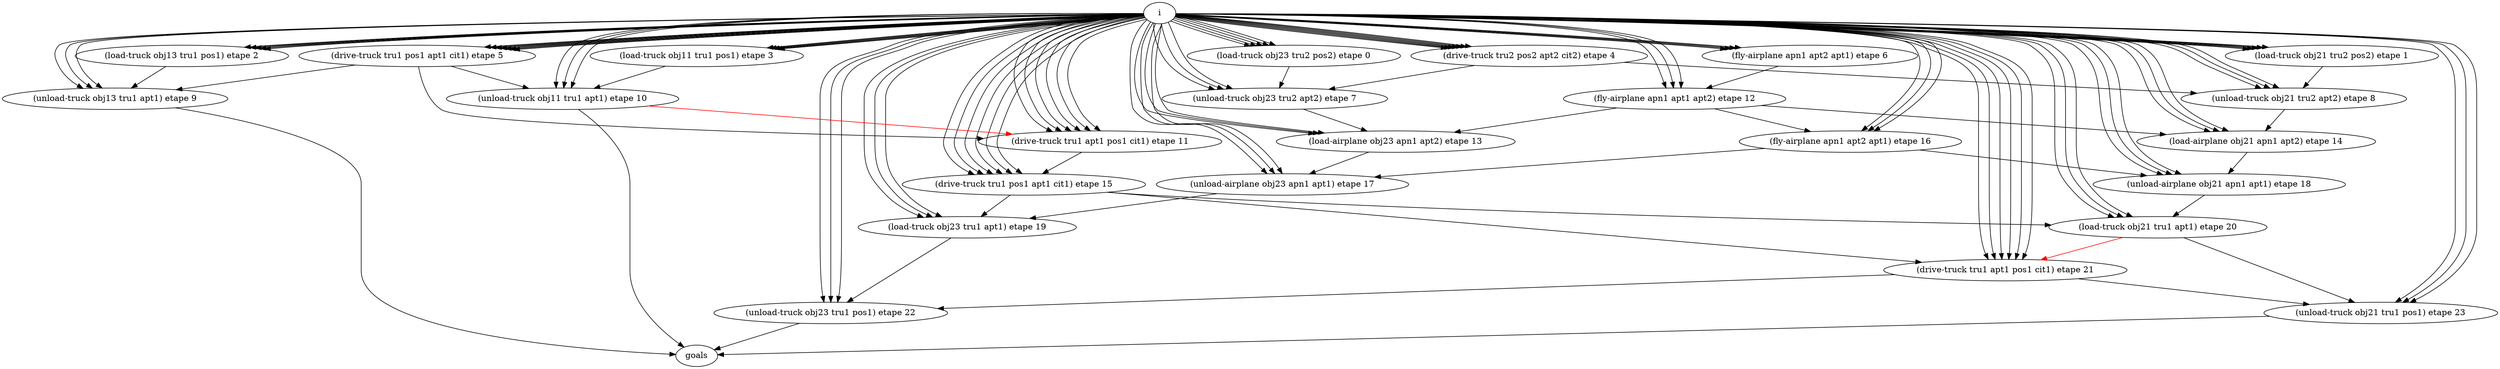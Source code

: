 digraph D { 
" i " -> "(load-truck obj23 tru2 pos2) etape 0";
" i " -> "(load-truck obj23 tru2 pos2) etape 0";
" i " -> "(load-truck obj23 tru2 pos2) etape 0";
" i " -> "(load-truck obj23 tru2 pos2) etape 0";
" i " -> "(load-truck obj23 tru2 pos2) etape 0";
" i " -> "(load-truck obj21 tru2 pos2) etape 1";
" i " -> "(load-truck obj21 tru2 pos2) etape 1";
" i " -> "(load-truck obj21 tru2 pos2) etape 1";
" i " -> "(load-truck obj21 tru2 pos2) etape 1";
" i " -> "(load-truck obj21 tru2 pos2) etape 1";
" i " -> "(load-truck obj13 tru1 pos1) etape 2";
" i " -> "(load-truck obj13 tru1 pos1) etape 2";
" i " -> "(load-truck obj13 tru1 pos1) etape 2";
" i " -> "(load-truck obj13 tru1 pos1) etape 2";
" i " -> "(load-truck obj13 tru1 pos1) etape 2";
" i " -> "(load-truck obj11 tru1 pos1) etape 3";
" i " -> "(load-truck obj11 tru1 pos1) etape 3";
" i " -> "(load-truck obj11 tru1 pos1) etape 3";
" i " -> "(load-truck obj11 tru1 pos1) etape 3";
" i " -> "(load-truck obj11 tru1 pos1) etape 3";
" i " -> "(drive-truck tru2 pos2 apt2 cit2) etape 4";
" i " -> "(drive-truck tru2 pos2 apt2 cit2) etape 4";
" i " -> "(drive-truck tru2 pos2 apt2 cit2) etape 4";
" i " -> "(drive-truck tru2 pos2 apt2 cit2) etape 4";
" i " -> "(drive-truck tru2 pos2 apt2 cit2) etape 4";
" i " -> "(drive-truck tru2 pos2 apt2 cit2) etape 4";
" i " -> "(drive-truck tru2 pos2 apt2 cit2) etape 4";
" i " -> "(drive-truck tru1 pos1 apt1 cit1) etape 5";
" i " -> "(drive-truck tru1 pos1 apt1 cit1) etape 5";
" i " -> "(drive-truck tru1 pos1 apt1 cit1) etape 5";
" i " -> "(drive-truck tru1 pos1 apt1 cit1) etape 5";
" i " -> "(drive-truck tru1 pos1 apt1 cit1) etape 5";
" i " -> "(drive-truck tru1 pos1 apt1 cit1) etape 5";
" i " -> "(drive-truck tru1 pos1 apt1 cit1) etape 5";
" i " -> "(fly-airplane apn1 apt2 apt1) etape 6";
" i " -> "(fly-airplane apn1 apt2 apt1) etape 6";
" i " -> "(fly-airplane apn1 apt2 apt1) etape 6";
" i " -> "(fly-airplane apn1 apt2 apt1) etape 6";
" i " -> "(unload-truck obj23 tru2 apt2) etape 7";
" i " -> "(unload-truck obj23 tru2 apt2) etape 7";
" i " -> "(unload-truck obj23 tru2 apt2) etape 7";
"(drive-truck tru2 pos2 apt2 cit2) etape 4" -> "(unload-truck obj23 tru2 apt2) etape 7";
"(load-truck obj23 tru2 pos2) etape 0" -> "(unload-truck obj23 tru2 apt2) etape 7";
" i " -> "(unload-truck obj21 tru2 apt2) etape 8";
" i " -> "(unload-truck obj21 tru2 apt2) etape 8";
" i " -> "(unload-truck obj21 tru2 apt2) etape 8";
"(drive-truck tru2 pos2 apt2 cit2) etape 4" -> "(unload-truck obj21 tru2 apt2) etape 8";
"(load-truck obj21 tru2 pos2) etape 1" -> "(unload-truck obj21 tru2 apt2) etape 8";
" i " -> "(unload-truck obj13 tru1 apt1) etape 9";
" i " -> "(unload-truck obj13 tru1 apt1) etape 9";
" i " -> "(unload-truck obj13 tru1 apt1) etape 9";
"(drive-truck tru1 pos1 apt1 cit1) etape 5" -> "(unload-truck obj13 tru1 apt1) etape 9";
"(load-truck obj13 tru1 pos1) etape 2" -> "(unload-truck obj13 tru1 apt1) etape 9";
" i " -> "(unload-truck obj11 tru1 apt1) etape 10";
" i " -> "(unload-truck obj11 tru1 apt1) etape 10";
" i " -> "(unload-truck obj11 tru1 apt1) etape 10";
"(drive-truck tru1 pos1 apt1 cit1) etape 5" -> "(unload-truck obj11 tru1 apt1) etape 10";
"(load-truck obj11 tru1 pos1) etape 3" -> "(unload-truck obj11 tru1 apt1) etape 10";
" i " -> "(drive-truck tru1 apt1 pos1 cit1) etape 11";
" i " -> "(drive-truck tru1 apt1 pos1 cit1) etape 11";
" i " -> "(drive-truck tru1 apt1 pos1 cit1) etape 11";
" i " -> "(drive-truck tru1 apt1 pos1 cit1) etape 11";
" i " -> "(drive-truck tru1 apt1 pos1 cit1) etape 11";
" i " -> "(drive-truck tru1 apt1 pos1 cit1) etape 11";
"(drive-truck tru1 pos1 apt1 cit1) etape 5" -> "(drive-truck tru1 apt1 pos1 cit1) etape 11";
" i " -> "(fly-airplane apn1 apt1 apt2) etape 12";
" i " -> "(fly-airplane apn1 apt1 apt2) etape 12";
" i " -> "(fly-airplane apn1 apt1 apt2) etape 12";
"(fly-airplane apn1 apt2 apt1) etape 6" -> "(fly-airplane apn1 apt1 apt2) etape 12";
" i " -> "(load-airplane obj23 apn1 apt2) etape 13";
" i " -> "(load-airplane obj23 apn1 apt2) etape 13";
" i " -> "(load-airplane obj23 apn1 apt2) etape 13";
"(fly-airplane apn1 apt1 apt2) etape 12" -> "(load-airplane obj23 apn1 apt2) etape 13";
"(unload-truck obj23 tru2 apt2) etape 7" -> "(load-airplane obj23 apn1 apt2) etape 13";
" i " -> "(load-airplane obj21 apn1 apt2) etape 14";
" i " -> "(load-airplane obj21 apn1 apt2) etape 14";
" i " -> "(load-airplane obj21 apn1 apt2) etape 14";
"(fly-airplane apn1 apt1 apt2) etape 12" -> "(load-airplane obj21 apn1 apt2) etape 14";
"(unload-truck obj21 tru2 apt2) etape 8" -> "(load-airplane obj21 apn1 apt2) etape 14";
" i " -> "(drive-truck tru1 pos1 apt1 cit1) etape 15";
" i " -> "(drive-truck tru1 pos1 apt1 cit1) etape 15";
" i " -> "(drive-truck tru1 pos1 apt1 cit1) etape 15";
" i " -> "(drive-truck tru1 pos1 apt1 cit1) etape 15";
" i " -> "(drive-truck tru1 pos1 apt1 cit1) etape 15";
" i " -> "(drive-truck tru1 pos1 apt1 cit1) etape 15";
"(drive-truck tru1 apt1 pos1 cit1) etape 11" -> "(drive-truck tru1 pos1 apt1 cit1) etape 15";
" i " -> "(fly-airplane apn1 apt2 apt1) etape 16";
" i " -> "(fly-airplane apn1 apt2 apt1) etape 16";
" i " -> "(fly-airplane apn1 apt2 apt1) etape 16";
"(fly-airplane apn1 apt1 apt2) etape 12" -> "(fly-airplane apn1 apt2 apt1) etape 16";
" i " -> "(unload-airplane obj23 apn1 apt1) etape 17";
" i " -> "(unload-airplane obj23 apn1 apt1) etape 17";
" i " -> "(unload-airplane obj23 apn1 apt1) etape 17";
"(fly-airplane apn1 apt2 apt1) etape 16" -> "(unload-airplane obj23 apn1 apt1) etape 17";
"(load-airplane obj23 apn1 apt2) etape 13" -> "(unload-airplane obj23 apn1 apt1) etape 17";
" i " -> "(unload-airplane obj21 apn1 apt1) etape 18";
" i " -> "(unload-airplane obj21 apn1 apt1) etape 18";
" i " -> "(unload-airplane obj21 apn1 apt1) etape 18";
"(fly-airplane apn1 apt2 apt1) etape 16" -> "(unload-airplane obj21 apn1 apt1) etape 18";
"(load-airplane obj21 apn1 apt2) etape 14" -> "(unload-airplane obj21 apn1 apt1) etape 18";
" i " -> "(load-truck obj23 tru1 apt1) etape 19";
" i " -> "(load-truck obj23 tru1 apt1) etape 19";
" i " -> "(load-truck obj23 tru1 apt1) etape 19";
"(drive-truck tru1 pos1 apt1 cit1) etape 15" -> "(load-truck obj23 tru1 apt1) etape 19";
"(unload-airplane obj23 apn1 apt1) etape 17" -> "(load-truck obj23 tru1 apt1) etape 19";
" i " -> "(load-truck obj21 tru1 apt1) etape 20";
" i " -> "(load-truck obj21 tru1 apt1) etape 20";
" i " -> "(load-truck obj21 tru1 apt1) etape 20";
"(drive-truck tru1 pos1 apt1 cit1) etape 15" -> "(load-truck obj21 tru1 apt1) etape 20";
"(unload-airplane obj21 apn1 apt1) etape 18" -> "(load-truck obj21 tru1 apt1) etape 20";
" i " -> "(drive-truck tru1 apt1 pos1 cit1) etape 21";
" i " -> "(drive-truck tru1 apt1 pos1 cit1) etape 21";
" i " -> "(drive-truck tru1 apt1 pos1 cit1) etape 21";
" i " -> "(drive-truck tru1 apt1 pos1 cit1) etape 21";
" i " -> "(drive-truck tru1 apt1 pos1 cit1) etape 21";
" i " -> "(drive-truck tru1 apt1 pos1 cit1) etape 21";
"(drive-truck tru1 pos1 apt1 cit1) etape 15" -> "(drive-truck tru1 apt1 pos1 cit1) etape 21";
" i " -> "(unload-truck obj23 tru1 pos1) etape 22";
" i " -> "(unload-truck obj23 tru1 pos1) etape 22";
" i " -> "(unload-truck obj23 tru1 pos1) etape 22";
"(drive-truck tru1 apt1 pos1 cit1) etape 21" -> "(unload-truck obj23 tru1 pos1) etape 22";
"(load-truck obj23 tru1 apt1) etape 19" -> "(unload-truck obj23 tru1 pos1) etape 22";
" i " -> "(unload-truck obj21 tru1 pos1) etape 23";
" i " -> "(unload-truck obj21 tru1 pos1) etape 23";
" i " -> "(unload-truck obj21 tru1 pos1) etape 23";
"(drive-truck tru1 apt1 pos1 cit1) etape 21" -> "(unload-truck obj21 tru1 pos1) etape 23";
"(load-truck obj21 tru1 apt1) etape 20" -> "(unload-truck obj21 tru1 pos1) etape 23";
"(unload-truck obj23 tru1 pos1) etape 22" -> goals;
"(unload-truck obj21 tru1 pos1) etape 23" -> goals;
"(unload-truck obj13 tru1 apt1) etape 9" -> goals;
"(unload-truck obj11 tru1 apt1) etape 10" -> goals;
edge [color=red];
"(unload-truck obj11 tru1 apt1) etape 10" -> "(drive-truck tru1 apt1 pos1 cit1) etape 11";
"(load-truck obj21 tru1 apt1) etape 20" -> "(drive-truck tru1 apt1 pos1 cit1) etape 21";
} 